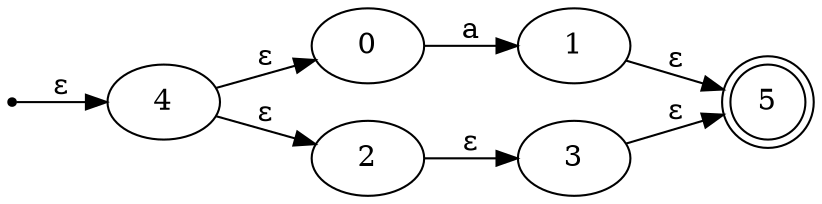 digraph NFA {
  rankdir=LR;
  size="8,5";

  start [shape=point];
  5 [shape=doublecircle];
  start -> 4 [ label = "ε" ];
  0 -> 1 [ label = "a" ];
  2 -> 3 [ label = "ε" ];
  4 -> 0 [ label = "ε" ];
  4 -> 2 [ label = "ε" ];
  1 -> 5 [ label = "ε" ];
  3 -> 5 [ label = "ε" ];
}